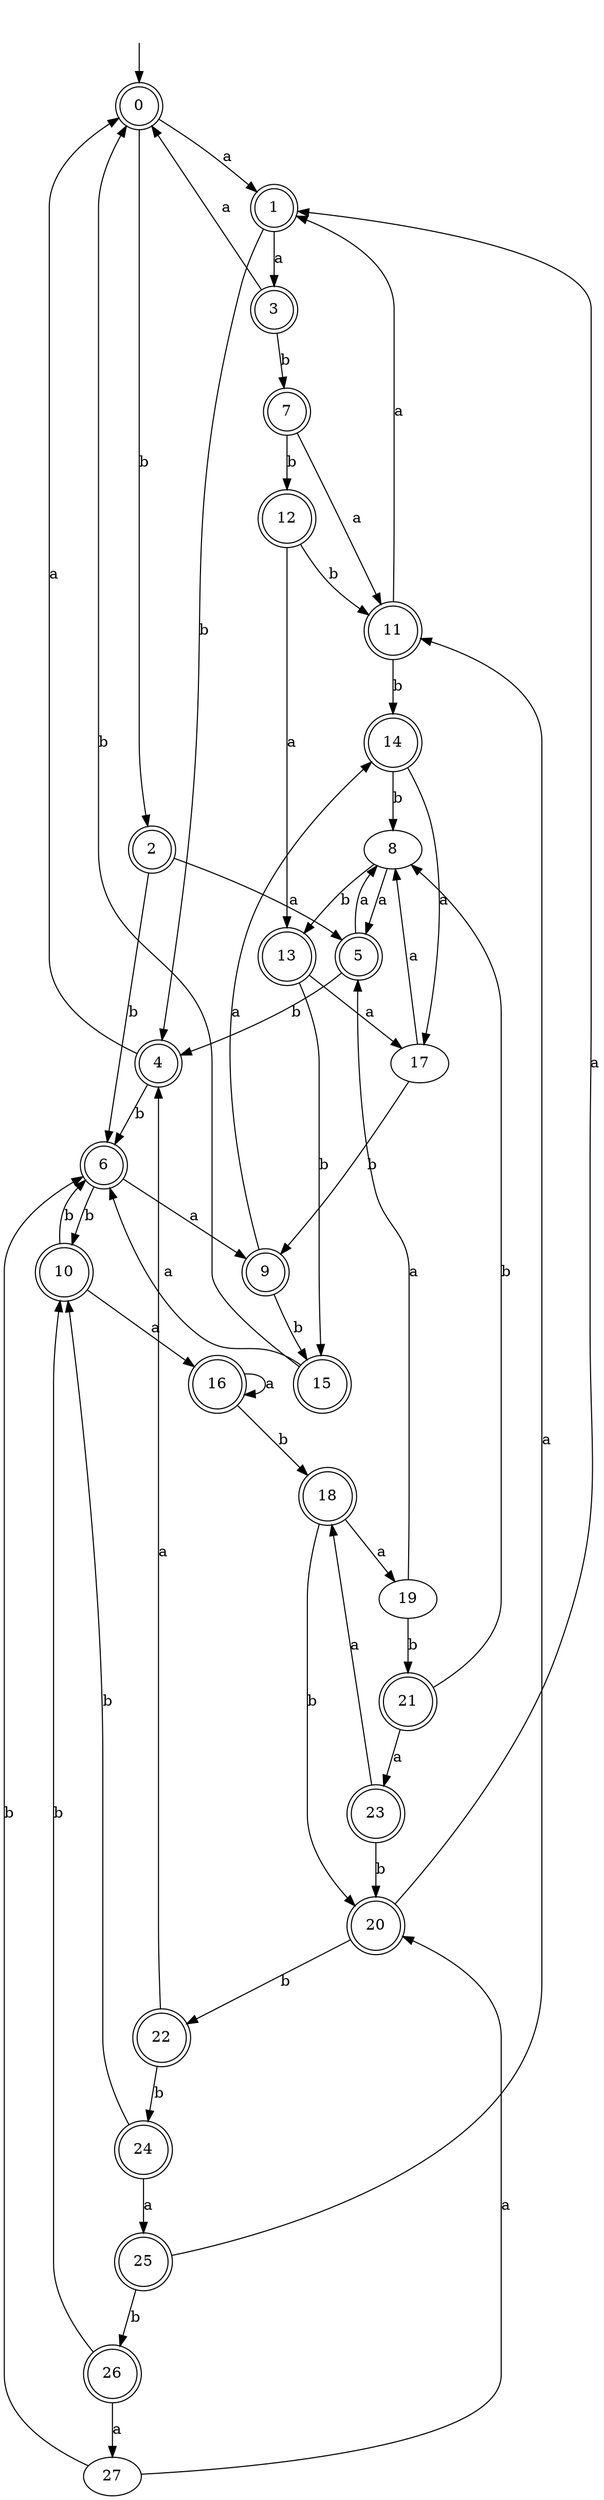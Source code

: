 digraph RandomDFA {
  __start0 [label="", shape=none];
  __start0 -> 0 [label=""];
  0 [shape=circle] [shape=doublecircle]
  0 -> 1 [label="a"]
  0 -> 2 [label="b"]
  1 [shape=doublecircle]
  1 -> 3 [label="a"]
  1 -> 4 [label="b"]
  2 [shape=doublecircle]
  2 -> 5 [label="a"]
  2 -> 6 [label="b"]
  3 [shape=doublecircle]
  3 -> 0 [label="a"]
  3 -> 7 [label="b"]
  4 [shape=doublecircle]
  4 -> 0 [label="a"]
  4 -> 6 [label="b"]
  5 [shape=doublecircle]
  5 -> 8 [label="a"]
  5 -> 4 [label="b"]
  6 [shape=doublecircle]
  6 -> 9 [label="a"]
  6 -> 10 [label="b"]
  7 [shape=doublecircle]
  7 -> 11 [label="a"]
  7 -> 12 [label="b"]
  8
  8 -> 5 [label="a"]
  8 -> 13 [label="b"]
  9 [shape=doublecircle]
  9 -> 14 [label="a"]
  9 -> 15 [label="b"]
  10 [shape=doublecircle]
  10 -> 16 [label="a"]
  10 -> 6 [label="b"]
  11 [shape=doublecircle]
  11 -> 1 [label="a"]
  11 -> 14 [label="b"]
  12 [shape=doublecircle]
  12 -> 13 [label="a"]
  12 -> 11 [label="b"]
  13 [shape=doublecircle]
  13 -> 17 [label="a"]
  13 -> 15 [label="b"]
  14 [shape=doublecircle]
  14 -> 17 [label="a"]
  14 -> 8 [label="b"]
  15 [shape=doublecircle]
  15 -> 6 [label="a"]
  15 -> 0 [label="b"]
  16 [shape=doublecircle]
  16 -> 16 [label="a"]
  16 -> 18 [label="b"]
  17
  17 -> 8 [label="a"]
  17 -> 9 [label="b"]
  18 [shape=doublecircle]
  18 -> 19 [label="a"]
  18 -> 20 [label="b"]
  19
  19 -> 5 [label="a"]
  19 -> 21 [label="b"]
  20 [shape=doublecircle]
  20 -> 1 [label="a"]
  20 -> 22 [label="b"]
  21 [shape=doublecircle]
  21 -> 23 [label="a"]
  21 -> 8 [label="b"]
  22 [shape=doublecircle]
  22 -> 4 [label="a"]
  22 -> 24 [label="b"]
  23 [shape=doublecircle]
  23 -> 18 [label="a"]
  23 -> 20 [label="b"]
  24 [shape=doublecircle]
  24 -> 25 [label="a"]
  24 -> 10 [label="b"]
  25 [shape=doublecircle]
  25 -> 11 [label="a"]
  25 -> 26 [label="b"]
  26 [shape=doublecircle]
  26 -> 27 [label="a"]
  26 -> 10 [label="b"]
  27
  27 -> 20 [label="a"]
  27 -> 6 [label="b"]
}
